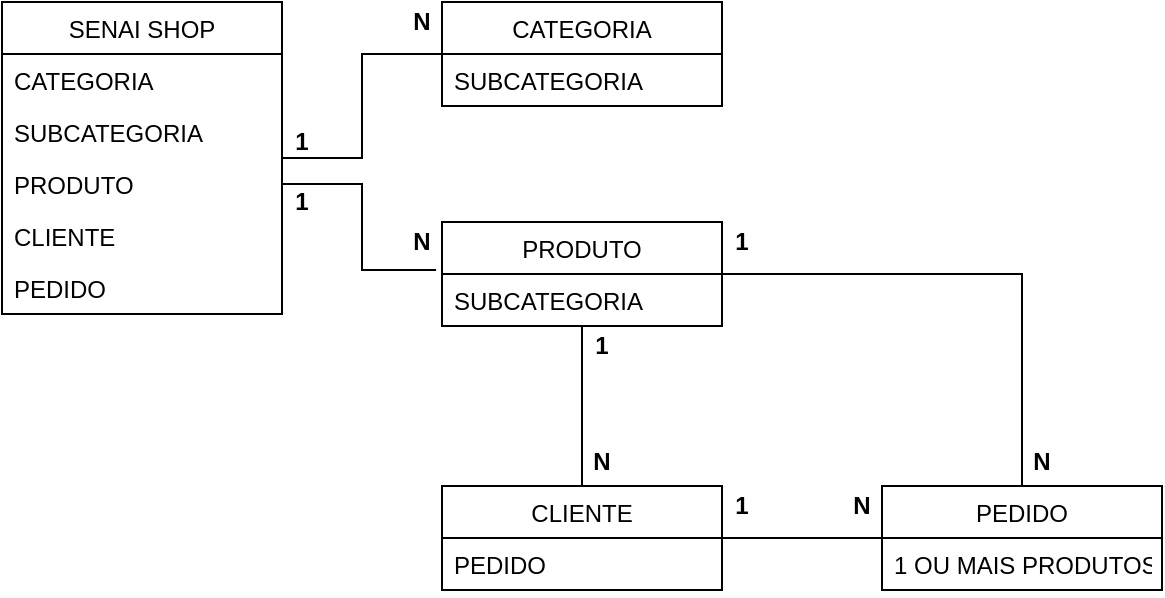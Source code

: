 <mxfile version="14.1.8" type="device"><diagram id="aCqGTswsHtrVum_79sGL" name="Página-1"><mxGraphModel dx="868" dy="520" grid="1" gridSize="10" guides="1" tooltips="1" connect="1" arrows="1" fold="1" page="1" pageScale="1" pageWidth="827" pageHeight="1169" math="0" shadow="0"><root><mxCell id="0"/><mxCell id="1" parent="0"/><mxCell id="DTxq2E7-2pPgWaHP9Dj6-13" value="" style="edgeStyle=orthogonalEdgeStyle;rounded=0;orthogonalLoop=1;jettySize=auto;html=1;endArrow=none;endFill=0;" edge="1" parent="1" source="DTxq2E7-2pPgWaHP9Dj6-1" target="DTxq2E7-2pPgWaHP9Dj6-7"><mxGeometry relative="1" as="geometry"/></mxCell><mxCell id="DTxq2E7-2pPgWaHP9Dj6-1" value="SENAI SHOP" style="swimlane;fontStyle=0;childLayout=stackLayout;horizontal=1;startSize=26;fillColor=none;horizontalStack=0;resizeParent=1;resizeParentMax=0;resizeLast=0;collapsible=1;marginBottom=0;" vertex="1" parent="1"><mxGeometry x="70" y="90" width="140" height="156" as="geometry"/></mxCell><mxCell id="DTxq2E7-2pPgWaHP9Dj6-2" value="CATEGORIA" style="text;strokeColor=none;fillColor=none;align=left;verticalAlign=top;spacingLeft=4;spacingRight=4;overflow=hidden;rotatable=0;points=[[0,0.5],[1,0.5]];portConstraint=eastwest;" vertex="1" parent="DTxq2E7-2pPgWaHP9Dj6-1"><mxGeometry y="26" width="140" height="26" as="geometry"/></mxCell><mxCell id="DTxq2E7-2pPgWaHP9Dj6-3" value="SUBCATEGORIA" style="text;strokeColor=none;fillColor=none;align=left;verticalAlign=top;spacingLeft=4;spacingRight=4;overflow=hidden;rotatable=0;points=[[0,0.5],[1,0.5]];portConstraint=eastwest;" vertex="1" parent="DTxq2E7-2pPgWaHP9Dj6-1"><mxGeometry y="52" width="140" height="26" as="geometry"/></mxCell><mxCell id="DTxq2E7-2pPgWaHP9Dj6-4" value="PRODUTO" style="text;strokeColor=none;fillColor=none;align=left;verticalAlign=top;spacingLeft=4;spacingRight=4;overflow=hidden;rotatable=0;points=[[0,0.5],[1,0.5]];portConstraint=eastwest;" vertex="1" parent="DTxq2E7-2pPgWaHP9Dj6-1"><mxGeometry y="78" width="140" height="26" as="geometry"/></mxCell><mxCell id="DTxq2E7-2pPgWaHP9Dj6-5" value="CLIENTE" style="text;strokeColor=none;fillColor=none;align=left;verticalAlign=top;spacingLeft=4;spacingRight=4;overflow=hidden;rotatable=0;points=[[0,0.5],[1,0.5]];portConstraint=eastwest;" vertex="1" parent="DTxq2E7-2pPgWaHP9Dj6-1"><mxGeometry y="104" width="140" height="26" as="geometry"/></mxCell><mxCell id="DTxq2E7-2pPgWaHP9Dj6-6" value="PEDIDO" style="text;strokeColor=none;fillColor=none;align=left;verticalAlign=top;spacingLeft=4;spacingRight=4;overflow=hidden;rotatable=0;points=[[0,0.5],[1,0.5]];portConstraint=eastwest;" vertex="1" parent="DTxq2E7-2pPgWaHP9Dj6-1"><mxGeometry y="130" width="140" height="26" as="geometry"/></mxCell><mxCell id="DTxq2E7-2pPgWaHP9Dj6-7" value="CATEGORIA" style="swimlane;fontStyle=0;childLayout=stackLayout;horizontal=1;startSize=26;fillColor=none;horizontalStack=0;resizeParent=1;resizeParentMax=0;resizeLast=0;collapsible=1;marginBottom=0;" vertex="1" parent="1"><mxGeometry x="290" y="90" width="140" height="52" as="geometry"/></mxCell><mxCell id="DTxq2E7-2pPgWaHP9Dj6-8" value="SUBCATEGORIA" style="text;strokeColor=none;fillColor=none;align=left;verticalAlign=top;spacingLeft=4;spacingRight=4;overflow=hidden;rotatable=0;points=[[0,0.5],[1,0.5]];portConstraint=eastwest;" vertex="1" parent="DTxq2E7-2pPgWaHP9Dj6-7"><mxGeometry y="26" width="140" height="26" as="geometry"/></mxCell><mxCell id="DTxq2E7-2pPgWaHP9Dj6-20" value="" style="edgeStyle=orthogonalEdgeStyle;rounded=0;orthogonalLoop=1;jettySize=auto;html=1;endArrow=none;endFill=0;" edge="1" parent="1" source="DTxq2E7-2pPgWaHP9Dj6-15" target="DTxq2E7-2pPgWaHP9Dj6-18"><mxGeometry relative="1" as="geometry"/></mxCell><mxCell id="DTxq2E7-2pPgWaHP9Dj6-34" style="edgeStyle=orthogonalEdgeStyle;rounded=0;orthogonalLoop=1;jettySize=auto;html=1;exitX=1;exitY=0.5;exitDx=0;exitDy=0;entryX=0.5;entryY=0;entryDx=0;entryDy=0;endArrow=none;endFill=0;" edge="1" parent="1" source="DTxq2E7-2pPgWaHP9Dj6-15" target="DTxq2E7-2pPgWaHP9Dj6-22"><mxGeometry relative="1" as="geometry"/></mxCell><mxCell id="DTxq2E7-2pPgWaHP9Dj6-15" value="PRODUTO" style="swimlane;fontStyle=0;childLayout=stackLayout;horizontal=1;startSize=26;fillColor=none;horizontalStack=0;resizeParent=1;resizeParentMax=0;resizeLast=0;collapsible=1;marginBottom=0;" vertex="1" parent="1"><mxGeometry x="290" y="200" width="140" height="52" as="geometry"/></mxCell><mxCell id="DTxq2E7-2pPgWaHP9Dj6-16" value="SUBCATEGORIA" style="text;strokeColor=none;fillColor=none;align=left;verticalAlign=top;spacingLeft=4;spacingRight=4;overflow=hidden;rotatable=0;points=[[0,0.5],[1,0.5]];portConstraint=eastwest;" vertex="1" parent="DTxq2E7-2pPgWaHP9Dj6-15"><mxGeometry y="26" width="140" height="26" as="geometry"/></mxCell><mxCell id="DTxq2E7-2pPgWaHP9Dj6-24" value="" style="edgeStyle=orthogonalEdgeStyle;rounded=0;orthogonalLoop=1;jettySize=auto;html=1;endArrow=none;endFill=0;" edge="1" parent="1" source="DTxq2E7-2pPgWaHP9Dj6-18" target="DTxq2E7-2pPgWaHP9Dj6-22"><mxGeometry relative="1" as="geometry"/></mxCell><mxCell id="DTxq2E7-2pPgWaHP9Dj6-18" value="CLIENTE" style="swimlane;fontStyle=0;childLayout=stackLayout;horizontal=1;startSize=26;fillColor=none;horizontalStack=0;resizeParent=1;resizeParentMax=0;resizeLast=0;collapsible=1;marginBottom=0;" vertex="1" parent="1"><mxGeometry x="290" y="332" width="140" height="52" as="geometry"/></mxCell><mxCell id="DTxq2E7-2pPgWaHP9Dj6-19" value="PEDIDO" style="text;strokeColor=none;fillColor=none;align=left;verticalAlign=top;spacingLeft=4;spacingRight=4;overflow=hidden;rotatable=0;points=[[0,0.5],[1,0.5]];portConstraint=eastwest;" vertex="1" parent="DTxq2E7-2pPgWaHP9Dj6-18"><mxGeometry y="26" width="140" height="26" as="geometry"/></mxCell><mxCell id="DTxq2E7-2pPgWaHP9Dj6-22" value="PEDIDO" style="swimlane;fontStyle=0;childLayout=stackLayout;horizontal=1;startSize=26;fillColor=none;horizontalStack=0;resizeParent=1;resizeParentMax=0;resizeLast=0;collapsible=1;marginBottom=0;" vertex="1" parent="1"><mxGeometry x="510" y="332" width="140" height="52" as="geometry"/></mxCell><mxCell id="DTxq2E7-2pPgWaHP9Dj6-23" value="1 OU MAIS PRODUTOS" style="text;strokeColor=none;fillColor=none;align=left;verticalAlign=top;spacingLeft=4;spacingRight=4;overflow=hidden;rotatable=0;points=[[0,0.5],[1,0.5]];portConstraint=eastwest;" vertex="1" parent="DTxq2E7-2pPgWaHP9Dj6-22"><mxGeometry y="26" width="140" height="26" as="geometry"/></mxCell><mxCell id="DTxq2E7-2pPgWaHP9Dj6-25" style="edgeStyle=orthogonalEdgeStyle;rounded=0;orthogonalLoop=1;jettySize=auto;html=1;exitX=1;exitY=0.5;exitDx=0;exitDy=0;entryX=-0.021;entryY=-0.077;entryDx=0;entryDy=0;entryPerimeter=0;endArrow=none;endFill=0;" edge="1" parent="1" source="DTxq2E7-2pPgWaHP9Dj6-4" target="DTxq2E7-2pPgWaHP9Dj6-16"><mxGeometry relative="1" as="geometry"/></mxCell><mxCell id="DTxq2E7-2pPgWaHP9Dj6-26" value="&lt;b&gt;N&lt;/b&gt;" style="text;html=1;strokeColor=none;fillColor=none;align=center;verticalAlign=middle;whiteSpace=wrap;rounded=0;" vertex="1" parent="1"><mxGeometry x="270" y="90" width="20" height="20" as="geometry"/></mxCell><mxCell id="DTxq2E7-2pPgWaHP9Dj6-27" value="&lt;b&gt;N&lt;/b&gt;" style="text;html=1;strokeColor=none;fillColor=none;align=center;verticalAlign=middle;whiteSpace=wrap;rounded=0;" vertex="1" parent="1"><mxGeometry x="270" y="200" width="20" height="20" as="geometry"/></mxCell><mxCell id="DTxq2E7-2pPgWaHP9Dj6-28" value="&lt;b&gt;N&lt;/b&gt;" style="text;html=1;strokeColor=none;fillColor=none;align=center;verticalAlign=middle;whiteSpace=wrap;rounded=0;" vertex="1" parent="1"><mxGeometry x="360" y="310" width="20" height="20" as="geometry"/></mxCell><mxCell id="DTxq2E7-2pPgWaHP9Dj6-30" value="&lt;b&gt;1&lt;/b&gt;" style="text;html=1;strokeColor=none;fillColor=none;align=center;verticalAlign=middle;whiteSpace=wrap;rounded=0;" vertex="1" parent="1"><mxGeometry x="430" y="332" width="20" height="20" as="geometry"/></mxCell><mxCell id="DTxq2E7-2pPgWaHP9Dj6-31" value="&lt;b&gt;1&lt;/b&gt;" style="text;html=1;strokeColor=none;fillColor=none;align=center;verticalAlign=middle;whiteSpace=wrap;rounded=0;" vertex="1" parent="1"><mxGeometry x="210" y="180" width="20" height="20" as="geometry"/></mxCell><mxCell id="DTxq2E7-2pPgWaHP9Dj6-32" value="&lt;b&gt;1&lt;/b&gt;" style="text;html=1;strokeColor=none;fillColor=none;align=center;verticalAlign=middle;whiteSpace=wrap;rounded=0;" vertex="1" parent="1"><mxGeometry x="210" y="150" width="20" height="20" as="geometry"/></mxCell><mxCell id="DTxq2E7-2pPgWaHP9Dj6-33" value="&lt;b&gt;1&lt;/b&gt;" style="text;html=1;strokeColor=none;fillColor=none;align=center;verticalAlign=middle;whiteSpace=wrap;rounded=0;" vertex="1" parent="1"><mxGeometry x="360" y="252" width="20" height="20" as="geometry"/></mxCell><mxCell id="DTxq2E7-2pPgWaHP9Dj6-35" value="&lt;b&gt;1&lt;/b&gt;" style="text;html=1;strokeColor=none;fillColor=none;align=center;verticalAlign=middle;whiteSpace=wrap;rounded=0;" vertex="1" parent="1"><mxGeometry x="430" y="200" width="20" height="20" as="geometry"/></mxCell><mxCell id="DTxq2E7-2pPgWaHP9Dj6-36" value="&lt;b&gt;N&lt;/b&gt;" style="text;html=1;strokeColor=none;fillColor=none;align=center;verticalAlign=middle;whiteSpace=wrap;rounded=0;" vertex="1" parent="1"><mxGeometry x="490" y="332" width="20" height="20" as="geometry"/></mxCell><mxCell id="DTxq2E7-2pPgWaHP9Dj6-37" value="&lt;b&gt;N&lt;/b&gt;" style="text;html=1;strokeColor=none;fillColor=none;align=center;verticalAlign=middle;whiteSpace=wrap;rounded=0;" vertex="1" parent="1"><mxGeometry x="580" y="310" width="20" height="20" as="geometry"/></mxCell></root></mxGraphModel></diagram></mxfile>